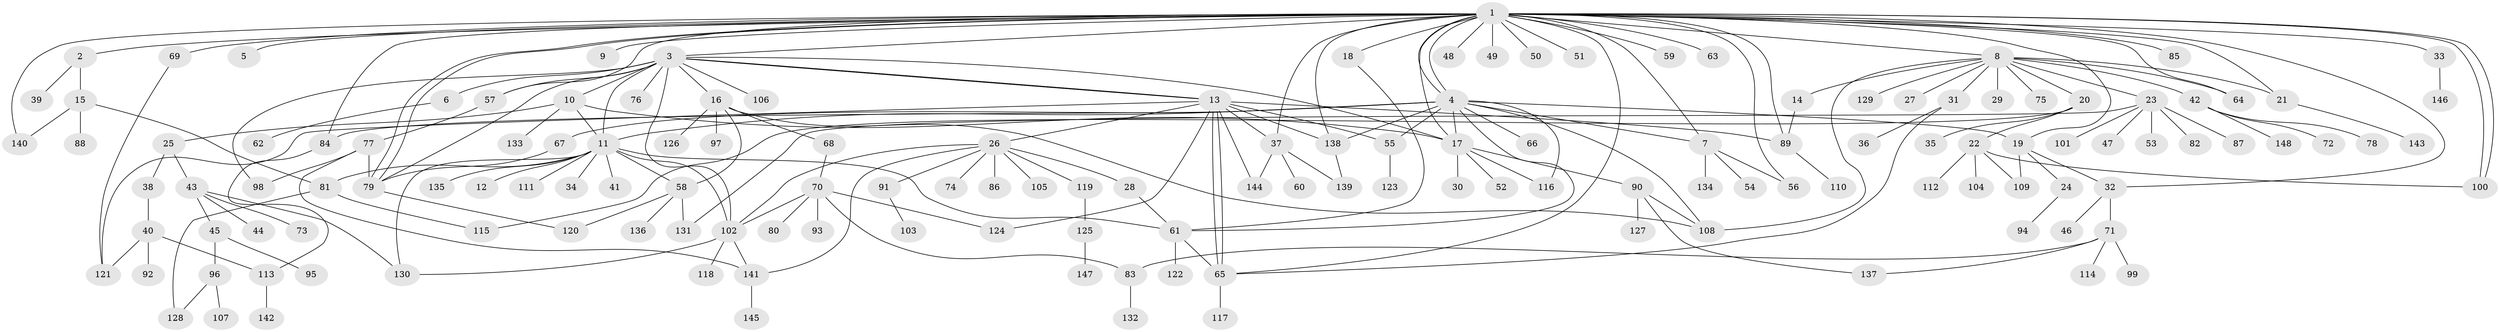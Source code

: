 // coarse degree distribution, {31: 0.013513513513513514, 3: 0.14864864864864866, 12: 0.02702702702702703, 15: 0.013513513513513514, 1: 0.5, 13: 0.02702702702702703, 9: 0.013513513513513514, 10: 0.013513513513513514, 5: 0.04054054054054054, 2: 0.0945945945945946, 4: 0.0945945945945946, 6: 0.013513513513513514}
// Generated by graph-tools (version 1.1) at 2025/18/03/04/25 18:18:16]
// undirected, 148 vertices, 209 edges
graph export_dot {
graph [start="1"]
  node [color=gray90,style=filled];
  1;
  2;
  3;
  4;
  5;
  6;
  7;
  8;
  9;
  10;
  11;
  12;
  13;
  14;
  15;
  16;
  17;
  18;
  19;
  20;
  21;
  22;
  23;
  24;
  25;
  26;
  27;
  28;
  29;
  30;
  31;
  32;
  33;
  34;
  35;
  36;
  37;
  38;
  39;
  40;
  41;
  42;
  43;
  44;
  45;
  46;
  47;
  48;
  49;
  50;
  51;
  52;
  53;
  54;
  55;
  56;
  57;
  58;
  59;
  60;
  61;
  62;
  63;
  64;
  65;
  66;
  67;
  68;
  69;
  70;
  71;
  72;
  73;
  74;
  75;
  76;
  77;
  78;
  79;
  80;
  81;
  82;
  83;
  84;
  85;
  86;
  87;
  88;
  89;
  90;
  91;
  92;
  93;
  94;
  95;
  96;
  97;
  98;
  99;
  100;
  101;
  102;
  103;
  104;
  105;
  106;
  107;
  108;
  109;
  110;
  111;
  112;
  113;
  114;
  115;
  116;
  117;
  118;
  119;
  120;
  121;
  122;
  123;
  124;
  125;
  126;
  127;
  128;
  129;
  130;
  131;
  132;
  133;
  134;
  135;
  136;
  137;
  138;
  139;
  140;
  141;
  142;
  143;
  144;
  145;
  146;
  147;
  148;
  1 -- 2;
  1 -- 3;
  1 -- 4;
  1 -- 4;
  1 -- 5;
  1 -- 7;
  1 -- 8;
  1 -- 9;
  1 -- 17;
  1 -- 18;
  1 -- 19;
  1 -- 21;
  1 -- 32;
  1 -- 33;
  1 -- 37;
  1 -- 48;
  1 -- 49;
  1 -- 50;
  1 -- 51;
  1 -- 56;
  1 -- 57;
  1 -- 59;
  1 -- 63;
  1 -- 64;
  1 -- 65;
  1 -- 69;
  1 -- 79;
  1 -- 79;
  1 -- 84;
  1 -- 85;
  1 -- 89;
  1 -- 100;
  1 -- 100;
  1 -- 138;
  1 -- 140;
  2 -- 15;
  2 -- 39;
  3 -- 6;
  3 -- 10;
  3 -- 11;
  3 -- 13;
  3 -- 13;
  3 -- 16;
  3 -- 17;
  3 -- 57;
  3 -- 76;
  3 -- 79;
  3 -- 98;
  3 -- 102;
  3 -- 106;
  4 -- 7;
  4 -- 11;
  4 -- 17;
  4 -- 19;
  4 -- 55;
  4 -- 61;
  4 -- 66;
  4 -- 67;
  4 -- 84;
  4 -- 108;
  4 -- 116;
  4 -- 138;
  6 -- 62;
  7 -- 54;
  7 -- 56;
  7 -- 134;
  8 -- 14;
  8 -- 20;
  8 -- 21;
  8 -- 23;
  8 -- 27;
  8 -- 29;
  8 -- 31;
  8 -- 42;
  8 -- 64;
  8 -- 75;
  8 -- 108;
  8 -- 129;
  10 -- 11;
  10 -- 17;
  10 -- 25;
  10 -- 133;
  11 -- 12;
  11 -- 34;
  11 -- 41;
  11 -- 58;
  11 -- 61;
  11 -- 81;
  11 -- 102;
  11 -- 111;
  11 -- 130;
  11 -- 135;
  13 -- 26;
  13 -- 37;
  13 -- 55;
  13 -- 65;
  13 -- 65;
  13 -- 89;
  13 -- 121;
  13 -- 124;
  13 -- 138;
  13 -- 144;
  14 -- 89;
  15 -- 81;
  15 -- 88;
  15 -- 140;
  16 -- 58;
  16 -- 68;
  16 -- 97;
  16 -- 108;
  16 -- 126;
  17 -- 30;
  17 -- 52;
  17 -- 90;
  17 -- 116;
  18 -- 61;
  19 -- 24;
  19 -- 32;
  19 -- 109;
  20 -- 22;
  20 -- 35;
  20 -- 115;
  21 -- 143;
  22 -- 100;
  22 -- 104;
  22 -- 109;
  22 -- 112;
  23 -- 47;
  23 -- 53;
  23 -- 82;
  23 -- 87;
  23 -- 101;
  23 -- 131;
  24 -- 94;
  25 -- 38;
  25 -- 43;
  26 -- 28;
  26 -- 74;
  26 -- 86;
  26 -- 91;
  26 -- 102;
  26 -- 105;
  26 -- 119;
  26 -- 141;
  28 -- 61;
  31 -- 36;
  31 -- 65;
  32 -- 46;
  32 -- 71;
  33 -- 146;
  37 -- 60;
  37 -- 139;
  37 -- 144;
  38 -- 40;
  40 -- 92;
  40 -- 113;
  40 -- 121;
  42 -- 72;
  42 -- 78;
  42 -- 148;
  43 -- 44;
  43 -- 45;
  43 -- 73;
  43 -- 130;
  45 -- 95;
  45 -- 96;
  55 -- 123;
  57 -- 77;
  58 -- 120;
  58 -- 131;
  58 -- 136;
  61 -- 65;
  61 -- 122;
  65 -- 117;
  67 -- 79;
  68 -- 70;
  69 -- 121;
  70 -- 80;
  70 -- 83;
  70 -- 93;
  70 -- 102;
  70 -- 124;
  71 -- 83;
  71 -- 99;
  71 -- 114;
  71 -- 137;
  77 -- 79;
  77 -- 98;
  77 -- 141;
  79 -- 120;
  81 -- 115;
  81 -- 128;
  83 -- 132;
  84 -- 113;
  89 -- 110;
  90 -- 108;
  90 -- 127;
  90 -- 137;
  91 -- 103;
  96 -- 107;
  96 -- 128;
  102 -- 118;
  102 -- 130;
  102 -- 141;
  113 -- 142;
  119 -- 125;
  125 -- 147;
  138 -- 139;
  141 -- 145;
}
